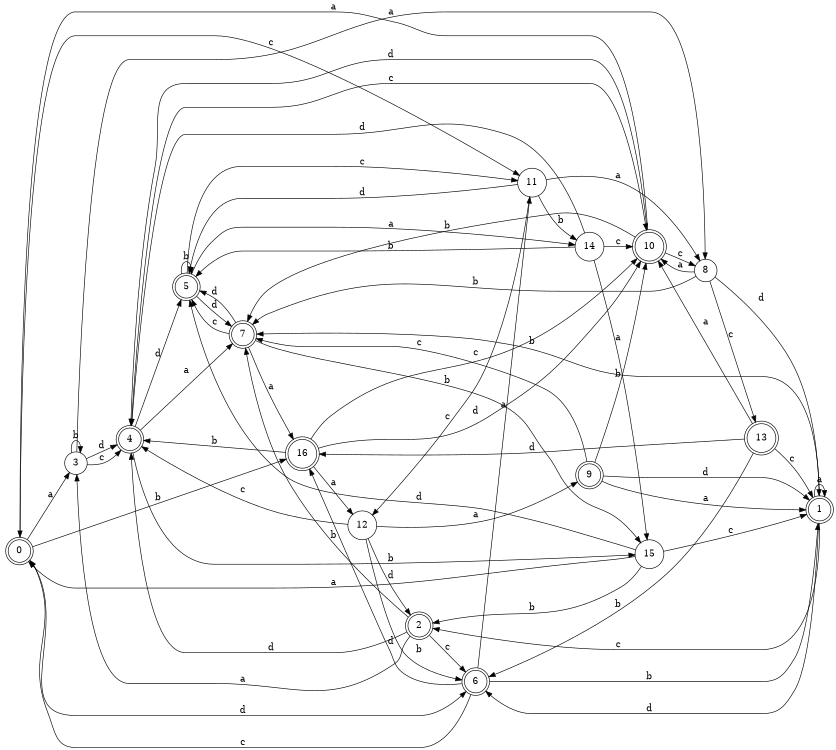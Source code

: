digraph n14_3 {
__start0 [label="" shape="none"];

rankdir=LR;
size="8,5";

s0 [style="rounded,filled", color="black", fillcolor="white" shape="doublecircle", label="0"];
s1 [style="rounded,filled", color="black", fillcolor="white" shape="doublecircle", label="1"];
s2 [style="rounded,filled", color="black", fillcolor="white" shape="doublecircle", label="2"];
s3 [style="filled", color="black", fillcolor="white" shape="circle", label="3"];
s4 [style="rounded,filled", color="black", fillcolor="white" shape="doublecircle", label="4"];
s5 [style="rounded,filled", color="black", fillcolor="white" shape="doublecircle", label="5"];
s6 [style="rounded,filled", color="black", fillcolor="white" shape="doublecircle", label="6"];
s7 [style="rounded,filled", color="black", fillcolor="white" shape="doublecircle", label="7"];
s8 [style="filled", color="black", fillcolor="white" shape="circle", label="8"];
s9 [style="rounded,filled", color="black", fillcolor="white" shape="doublecircle", label="9"];
s10 [style="rounded,filled", color="black", fillcolor="white" shape="doublecircle", label="10"];
s11 [style="filled", color="black", fillcolor="white" shape="circle", label="11"];
s12 [style="filled", color="black", fillcolor="white" shape="circle", label="12"];
s13 [style="rounded,filled", color="black", fillcolor="white" shape="doublecircle", label="13"];
s14 [style="filled", color="black", fillcolor="white" shape="circle", label="14"];
s15 [style="filled", color="black", fillcolor="white" shape="circle", label="15"];
s16 [style="rounded,filled", color="black", fillcolor="white" shape="doublecircle", label="16"];
s0 -> s3 [label="a"];
s0 -> s16 [label="b"];
s0 -> s11 [label="c"];
s0 -> s6 [label="d"];
s1 -> s1 [label="a"];
s1 -> s7 [label="b"];
s1 -> s2 [label="c"];
s1 -> s6 [label="d"];
s2 -> s3 [label="a"];
s2 -> s7 [label="b"];
s2 -> s6 [label="c"];
s2 -> s4 [label="d"];
s3 -> s8 [label="a"];
s3 -> s3 [label="b"];
s3 -> s4 [label="c"];
s3 -> s4 [label="d"];
s4 -> s7 [label="a"];
s4 -> s15 [label="b"];
s4 -> s10 [label="c"];
s4 -> s5 [label="d"];
s5 -> s14 [label="a"];
s5 -> s5 [label="b"];
s5 -> s11 [label="c"];
s5 -> s7 [label="d"];
s6 -> s11 [label="a"];
s6 -> s1 [label="b"];
s6 -> s0 [label="c"];
s6 -> s16 [label="d"];
s7 -> s16 [label="a"];
s7 -> s15 [label="b"];
s7 -> s5 [label="c"];
s7 -> s5 [label="d"];
s8 -> s10 [label="a"];
s8 -> s7 [label="b"];
s8 -> s13 [label="c"];
s8 -> s1 [label="d"];
s9 -> s1 [label="a"];
s9 -> s10 [label="b"];
s9 -> s7 [label="c"];
s9 -> s1 [label="d"];
s10 -> s0 [label="a"];
s10 -> s7 [label="b"];
s10 -> s8 [label="c"];
s10 -> s4 [label="d"];
s11 -> s8 [label="a"];
s11 -> s14 [label="b"];
s11 -> s12 [label="c"];
s11 -> s5 [label="d"];
s12 -> s9 [label="a"];
s12 -> s6 [label="b"];
s12 -> s4 [label="c"];
s12 -> s2 [label="d"];
s13 -> s10 [label="a"];
s13 -> s6 [label="b"];
s13 -> s1 [label="c"];
s13 -> s16 [label="d"];
s14 -> s15 [label="a"];
s14 -> s5 [label="b"];
s14 -> s10 [label="c"];
s14 -> s4 [label="d"];
s15 -> s0 [label="a"];
s15 -> s2 [label="b"];
s15 -> s1 [label="c"];
s15 -> s5 [label="d"];
s16 -> s12 [label="a"];
s16 -> s4 [label="b"];
s16 -> s10 [label="c"];
s16 -> s10 [label="d"];

}